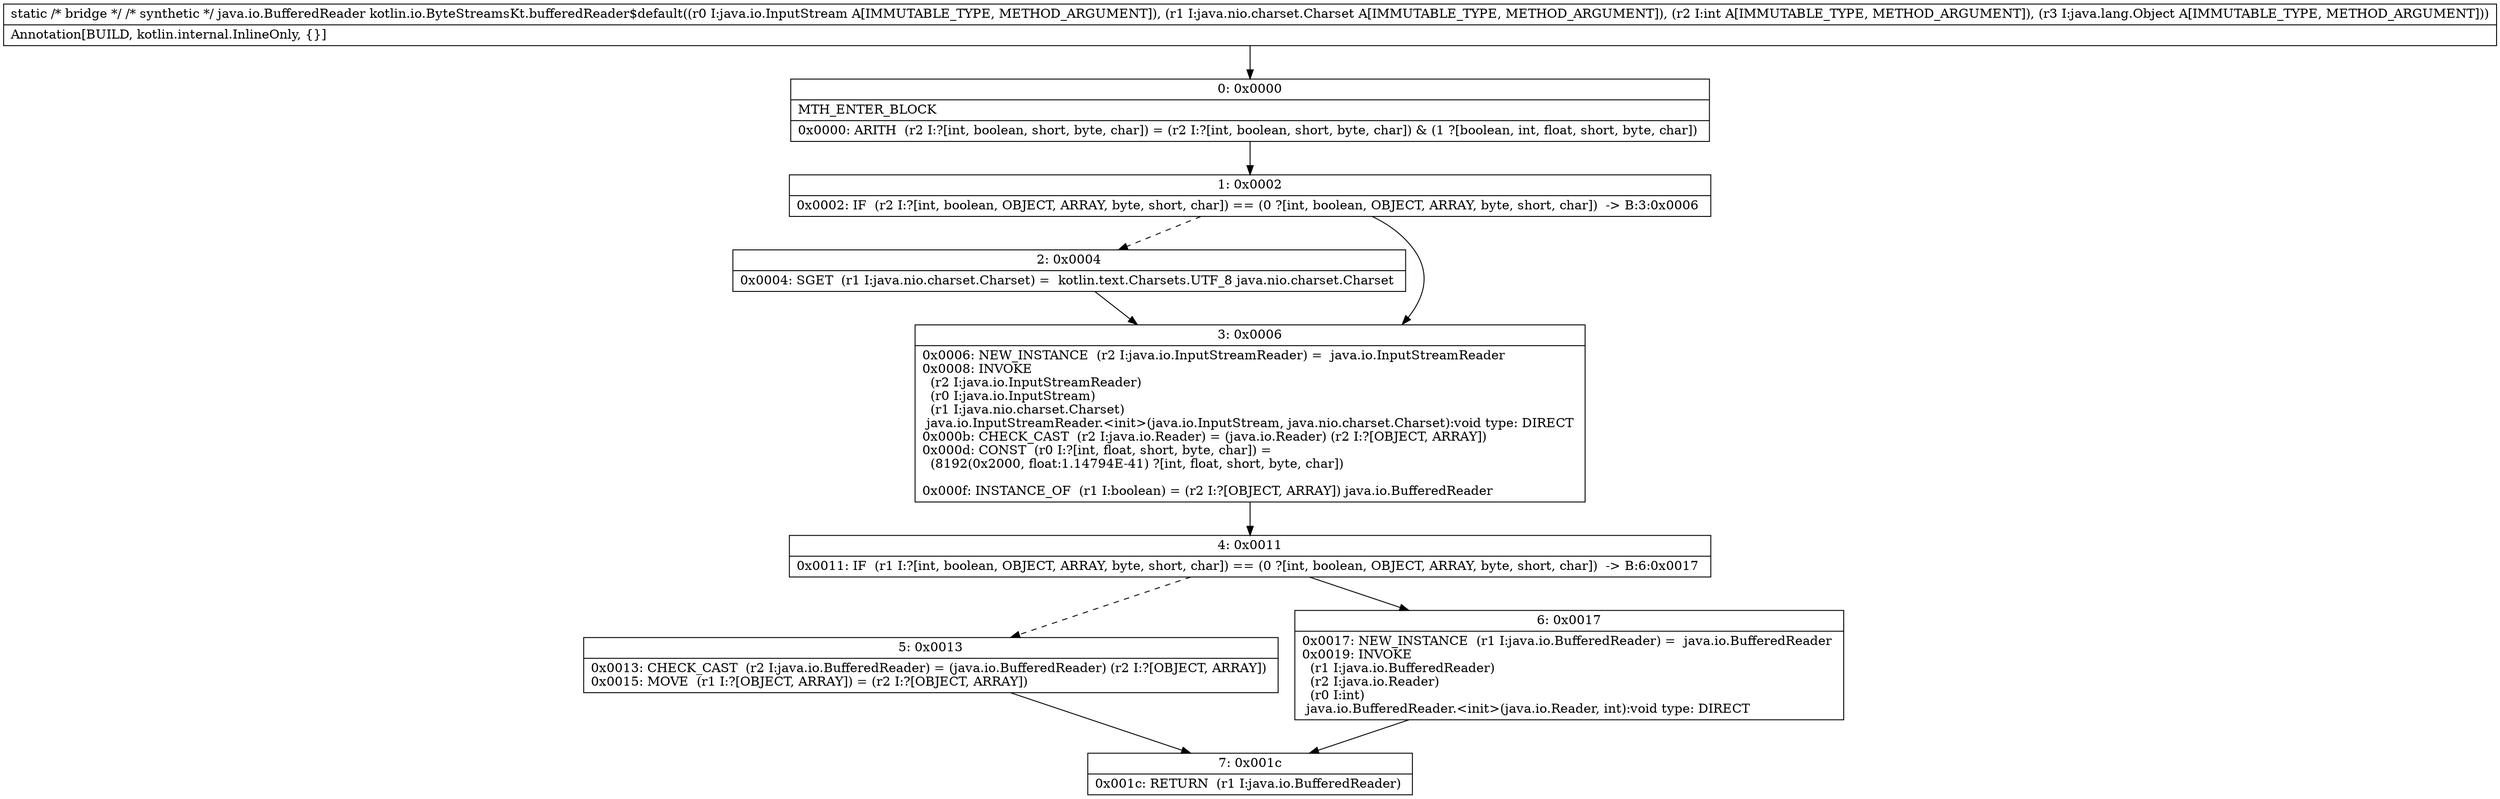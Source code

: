 digraph "CFG forkotlin.io.ByteStreamsKt.bufferedReader$default(Ljava\/io\/InputStream;Ljava\/nio\/charset\/Charset;ILjava\/lang\/Object;)Ljava\/io\/BufferedReader;" {
Node_0 [shape=record,label="{0\:\ 0x0000|MTH_ENTER_BLOCK\l|0x0000: ARITH  (r2 I:?[int, boolean, short, byte, char]) = (r2 I:?[int, boolean, short, byte, char]) & (1 ?[boolean, int, float, short, byte, char]) \l}"];
Node_1 [shape=record,label="{1\:\ 0x0002|0x0002: IF  (r2 I:?[int, boolean, OBJECT, ARRAY, byte, short, char]) == (0 ?[int, boolean, OBJECT, ARRAY, byte, short, char])  \-\> B:3:0x0006 \l}"];
Node_2 [shape=record,label="{2\:\ 0x0004|0x0004: SGET  (r1 I:java.nio.charset.Charset) =  kotlin.text.Charsets.UTF_8 java.nio.charset.Charset \l}"];
Node_3 [shape=record,label="{3\:\ 0x0006|0x0006: NEW_INSTANCE  (r2 I:java.io.InputStreamReader) =  java.io.InputStreamReader \l0x0008: INVOKE  \l  (r2 I:java.io.InputStreamReader)\l  (r0 I:java.io.InputStream)\l  (r1 I:java.nio.charset.Charset)\l java.io.InputStreamReader.\<init\>(java.io.InputStream, java.nio.charset.Charset):void type: DIRECT \l0x000b: CHECK_CAST  (r2 I:java.io.Reader) = (java.io.Reader) (r2 I:?[OBJECT, ARRAY]) \l0x000d: CONST  (r0 I:?[int, float, short, byte, char]) = \l  (8192(0x2000, float:1.14794E\-41) ?[int, float, short, byte, char])\l \l0x000f: INSTANCE_OF  (r1 I:boolean) = (r2 I:?[OBJECT, ARRAY]) java.io.BufferedReader \l}"];
Node_4 [shape=record,label="{4\:\ 0x0011|0x0011: IF  (r1 I:?[int, boolean, OBJECT, ARRAY, byte, short, char]) == (0 ?[int, boolean, OBJECT, ARRAY, byte, short, char])  \-\> B:6:0x0017 \l}"];
Node_5 [shape=record,label="{5\:\ 0x0013|0x0013: CHECK_CAST  (r2 I:java.io.BufferedReader) = (java.io.BufferedReader) (r2 I:?[OBJECT, ARRAY]) \l0x0015: MOVE  (r1 I:?[OBJECT, ARRAY]) = (r2 I:?[OBJECT, ARRAY]) \l}"];
Node_6 [shape=record,label="{6\:\ 0x0017|0x0017: NEW_INSTANCE  (r1 I:java.io.BufferedReader) =  java.io.BufferedReader \l0x0019: INVOKE  \l  (r1 I:java.io.BufferedReader)\l  (r2 I:java.io.Reader)\l  (r0 I:int)\l java.io.BufferedReader.\<init\>(java.io.Reader, int):void type: DIRECT \l}"];
Node_7 [shape=record,label="{7\:\ 0x001c|0x001c: RETURN  (r1 I:java.io.BufferedReader) \l}"];
MethodNode[shape=record,label="{static \/* bridge *\/ \/* synthetic *\/ java.io.BufferedReader kotlin.io.ByteStreamsKt.bufferedReader$default((r0 I:java.io.InputStream A[IMMUTABLE_TYPE, METHOD_ARGUMENT]), (r1 I:java.nio.charset.Charset A[IMMUTABLE_TYPE, METHOD_ARGUMENT]), (r2 I:int A[IMMUTABLE_TYPE, METHOD_ARGUMENT]), (r3 I:java.lang.Object A[IMMUTABLE_TYPE, METHOD_ARGUMENT]))  | Annotation[BUILD, kotlin.internal.InlineOnly, \{\}]\l}"];
MethodNode -> Node_0;
Node_0 -> Node_1;
Node_1 -> Node_2[style=dashed];
Node_1 -> Node_3;
Node_2 -> Node_3;
Node_3 -> Node_4;
Node_4 -> Node_5[style=dashed];
Node_4 -> Node_6;
Node_5 -> Node_7;
Node_6 -> Node_7;
}

